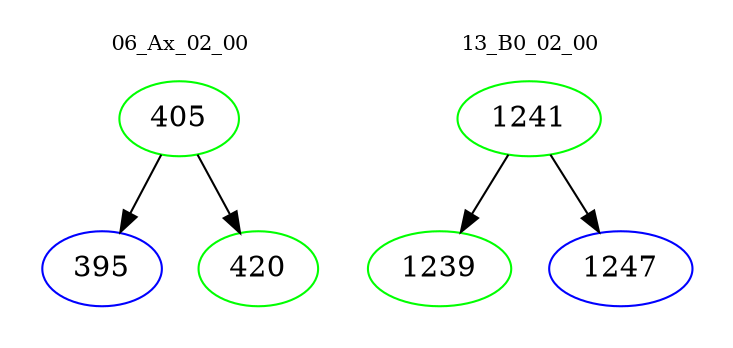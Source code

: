 digraph{
subgraph cluster_0 {
color = white
label = "06_Ax_02_00";
fontsize=10;
T0_405 [label="405", color="green"]
T0_405 -> T0_395 [color="black"]
T0_395 [label="395", color="blue"]
T0_405 -> T0_420 [color="black"]
T0_420 [label="420", color="green"]
}
subgraph cluster_1 {
color = white
label = "13_B0_02_00";
fontsize=10;
T1_1241 [label="1241", color="green"]
T1_1241 -> T1_1239 [color="black"]
T1_1239 [label="1239", color="green"]
T1_1241 -> T1_1247 [color="black"]
T1_1247 [label="1247", color="blue"]
}
}
